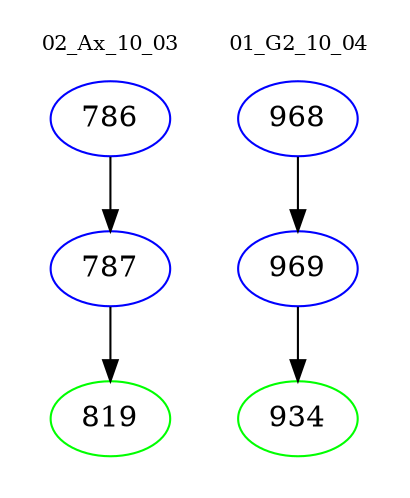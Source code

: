 digraph{
subgraph cluster_0 {
color = white
label = "02_Ax_10_03";
fontsize=10;
T0_786 [label="786", color="blue"]
T0_786 -> T0_787 [color="black"]
T0_787 [label="787", color="blue"]
T0_787 -> T0_819 [color="black"]
T0_819 [label="819", color="green"]
}
subgraph cluster_1 {
color = white
label = "01_G2_10_04";
fontsize=10;
T1_968 [label="968", color="blue"]
T1_968 -> T1_969 [color="black"]
T1_969 [label="969", color="blue"]
T1_969 -> T1_934 [color="black"]
T1_934 [label="934", color="green"]
}
}

